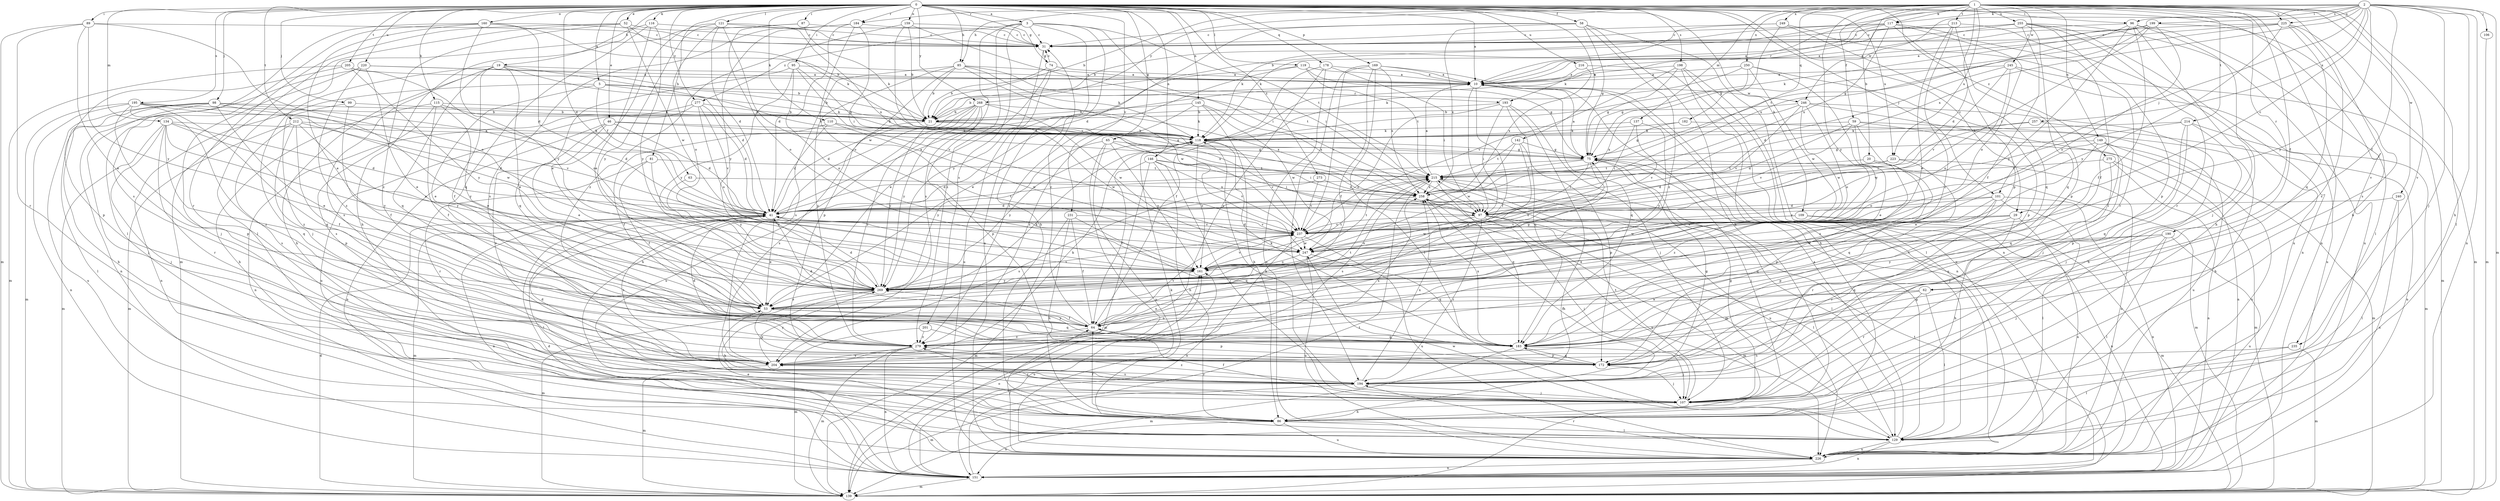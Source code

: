 strict digraph  {
0;
1;
2;
3;
5;
10;
19;
20;
21;
29;
31;
41;
46;
52;
53;
58;
59;
62;
63;
64;
65;
74;
75;
81;
85;
86;
87;
89;
95;
96;
97;
98;
99;
101;
106;
107;
109;
110;
115;
116;
117;
118;
119;
121;
129;
134;
137;
139;
142;
145;
146;
149;
151;
159;
160;
161;
169;
172;
178;
182;
183;
184;
190;
193;
194;
195;
198;
199;
201;
204;
205;
212;
213;
214;
215;
216;
220;
223;
225;
226;
231;
235;
237;
240;
245;
246;
247;
249;
250;
255;
257;
258;
268;
269;
273;
275;
277;
279;
0 -> 3  [label=a];
0 -> 5  [label=a];
0 -> 10  [label=a];
0 -> 19  [label=b];
0 -> 29  [label=c];
0 -> 41  [label=d];
0 -> 46  [label=e];
0 -> 52  [label=e];
0 -> 58  [label=f];
0 -> 65  [label=g];
0 -> 74  [label=g];
0 -> 81  [label=h];
0 -> 85  [label=h];
0 -> 87  [label=i];
0 -> 89  [label=i];
0 -> 95  [label=i];
0 -> 96  [label=i];
0 -> 98  [label=j];
0 -> 99  [label=j];
0 -> 101  [label=j];
0 -> 109  [label=k];
0 -> 110  [label=k];
0 -> 115  [label=k];
0 -> 116  [label=k];
0 -> 119  [label=l];
0 -> 121  [label=l];
0 -> 134  [label=m];
0 -> 142  [label=n];
0 -> 145  [label=n];
0 -> 146  [label=n];
0 -> 159  [label=o];
0 -> 160  [label=o];
0 -> 169  [label=p];
0 -> 178  [label=q];
0 -> 184  [label=r];
0 -> 195  [label=s];
0 -> 198  [label=s];
0 -> 205  [label=t];
0 -> 212  [label=t];
0 -> 216  [label=u];
0 -> 220  [label=u];
0 -> 223  [label=u];
0 -> 231  [label=v];
0 -> 235  [label=v];
0 -> 268  [label=y];
0 -> 273  [label=z];
0 -> 275  [label=z];
0 -> 277  [label=z];
1 -> 20  [label=b];
1 -> 21  [label=b];
1 -> 59  [label=f];
1 -> 62  [label=f];
1 -> 85  [label=h];
1 -> 86  [label=h];
1 -> 117  [label=k];
1 -> 129  [label=l];
1 -> 137  [label=m];
1 -> 149  [label=n];
1 -> 151  [label=n];
1 -> 172  [label=p];
1 -> 182  [label=q];
1 -> 184  [label=r];
1 -> 190  [label=r];
1 -> 213  [label=t];
1 -> 214  [label=t];
1 -> 223  [label=u];
1 -> 225  [label=u];
1 -> 235  [label=v];
1 -> 240  [label=w];
1 -> 245  [label=w];
1 -> 249  [label=x];
1 -> 250  [label=x];
1 -> 255  [label=x];
1 -> 268  [label=y];
1 -> 269  [label=y];
2 -> 21  [label=b];
2 -> 29  [label=c];
2 -> 62  [label=f];
2 -> 86  [label=h];
2 -> 96  [label=i];
2 -> 101  [label=j];
2 -> 106  [label=j];
2 -> 107  [label=j];
2 -> 117  [label=k];
2 -> 139  [label=m];
2 -> 151  [label=n];
2 -> 193  [label=r];
2 -> 199  [label=s];
2 -> 225  [label=u];
2 -> 246  [label=w];
2 -> 257  [label=x];
2 -> 258  [label=x];
2 -> 269  [label=y];
3 -> 31  [label=c];
3 -> 86  [label=h];
3 -> 97  [label=i];
3 -> 201  [label=s];
3 -> 204  [label=s];
3 -> 215  [label=t];
3 -> 226  [label=u];
3 -> 277  [label=z];
3 -> 279  [label=z];
5 -> 21  [label=b];
5 -> 53  [label=e];
5 -> 63  [label=f];
5 -> 118  [label=k];
5 -> 151  [label=n];
5 -> 193  [label=r];
10 -> 21  [label=b];
10 -> 64  [label=f];
10 -> 97  [label=i];
10 -> 183  [label=q];
10 -> 226  [label=u];
10 -> 246  [label=w];
19 -> 10  [label=a];
19 -> 41  [label=d];
19 -> 53  [label=e];
19 -> 64  [label=f];
19 -> 86  [label=h];
19 -> 107  [label=j];
19 -> 183  [label=q];
19 -> 204  [label=s];
19 -> 215  [label=t];
20 -> 172  [label=p];
20 -> 215  [label=t];
20 -> 279  [label=z];
21 -> 118  [label=k];
21 -> 204  [label=s];
21 -> 247  [label=w];
21 -> 269  [label=y];
29 -> 53  [label=e];
29 -> 86  [label=h];
29 -> 194  [label=r];
29 -> 226  [label=u];
29 -> 237  [label=v];
29 -> 247  [label=w];
31 -> 74  [label=g];
31 -> 269  [label=y];
41 -> 10  [label=a];
41 -> 53  [label=e];
41 -> 129  [label=l];
41 -> 139  [label=m];
41 -> 151  [label=n];
41 -> 204  [label=s];
41 -> 215  [label=t];
41 -> 237  [label=v];
46 -> 41  [label=d];
46 -> 53  [label=e];
46 -> 118  [label=k];
46 -> 151  [label=n];
46 -> 204  [label=s];
46 -> 258  [label=x];
52 -> 31  [label=c];
52 -> 118  [label=k];
52 -> 139  [label=m];
52 -> 194  [label=r];
52 -> 247  [label=w];
52 -> 279  [label=z];
53 -> 64  [label=f];
53 -> 118  [label=k];
53 -> 172  [label=p];
53 -> 183  [label=q];
58 -> 31  [label=c];
58 -> 41  [label=d];
58 -> 75  [label=g];
58 -> 86  [label=h];
58 -> 151  [label=n];
58 -> 258  [label=x];
58 -> 279  [label=z];
59 -> 41  [label=d];
59 -> 53  [label=e];
59 -> 118  [label=k];
59 -> 151  [label=n];
59 -> 226  [label=u];
59 -> 237  [label=v];
59 -> 279  [label=z];
62 -> 53  [label=e];
62 -> 64  [label=f];
62 -> 129  [label=l];
62 -> 194  [label=r];
62 -> 279  [label=z];
63 -> 161  [label=o];
63 -> 258  [label=x];
64 -> 31  [label=c];
64 -> 41  [label=d];
64 -> 183  [label=q];
64 -> 215  [label=t];
64 -> 237  [label=v];
64 -> 279  [label=z];
65 -> 75  [label=g];
65 -> 97  [label=i];
65 -> 151  [label=n];
65 -> 161  [label=o];
65 -> 226  [label=u];
65 -> 269  [label=y];
74 -> 10  [label=a];
74 -> 21  [label=b];
74 -> 31  [label=c];
74 -> 53  [label=e];
74 -> 226  [label=u];
75 -> 10  [label=a];
75 -> 41  [label=d];
75 -> 97  [label=i];
75 -> 107  [label=j];
75 -> 139  [label=m];
75 -> 161  [label=o];
75 -> 215  [label=t];
81 -> 64  [label=f];
81 -> 194  [label=r];
81 -> 215  [label=t];
81 -> 269  [label=y];
85 -> 10  [label=a];
85 -> 21  [label=b];
85 -> 118  [label=k];
85 -> 172  [label=p];
85 -> 204  [label=s];
85 -> 215  [label=t];
85 -> 247  [label=w];
85 -> 279  [label=z];
86 -> 64  [label=f];
86 -> 129  [label=l];
86 -> 151  [label=n];
86 -> 226  [label=u];
87 -> 31  [label=c];
87 -> 118  [label=k];
87 -> 129  [label=l];
87 -> 161  [label=o];
89 -> 31  [label=c];
89 -> 53  [label=e];
89 -> 139  [label=m];
89 -> 161  [label=o];
89 -> 194  [label=r];
89 -> 269  [label=y];
95 -> 10  [label=a];
95 -> 75  [label=g];
95 -> 161  [label=o];
95 -> 183  [label=q];
95 -> 237  [label=v];
95 -> 269  [label=y];
96 -> 31  [label=c];
96 -> 64  [label=f];
96 -> 86  [label=h];
96 -> 107  [label=j];
96 -> 129  [label=l];
96 -> 258  [label=x];
96 -> 269  [label=y];
97 -> 107  [label=j];
97 -> 129  [label=l];
97 -> 139  [label=m];
97 -> 161  [label=o];
97 -> 194  [label=r];
97 -> 237  [label=v];
98 -> 21  [label=b];
98 -> 41  [label=d];
98 -> 53  [label=e];
98 -> 86  [label=h];
98 -> 107  [label=j];
98 -> 129  [label=l];
98 -> 226  [label=u];
98 -> 269  [label=y];
99 -> 21  [label=b];
99 -> 64  [label=f];
99 -> 279  [label=z];
101 -> 41  [label=d];
101 -> 129  [label=l];
101 -> 151  [label=n];
101 -> 172  [label=p];
101 -> 183  [label=q];
101 -> 194  [label=r];
101 -> 237  [label=v];
106 -> 139  [label=m];
107 -> 64  [label=f];
107 -> 75  [label=g];
107 -> 86  [label=h];
107 -> 118  [label=k];
107 -> 215  [label=t];
107 -> 279  [label=z];
109 -> 139  [label=m];
109 -> 151  [label=n];
109 -> 237  [label=v];
109 -> 247  [label=w];
110 -> 41  [label=d];
110 -> 64  [label=f];
110 -> 75  [label=g];
110 -> 118  [label=k];
110 -> 247  [label=w];
115 -> 21  [label=b];
115 -> 53  [label=e];
115 -> 64  [label=f];
115 -> 86  [label=h];
115 -> 118  [label=k];
115 -> 204  [label=s];
116 -> 31  [label=c];
116 -> 53  [label=e];
116 -> 86  [label=h];
116 -> 183  [label=q];
116 -> 269  [label=y];
117 -> 10  [label=a];
117 -> 21  [label=b];
117 -> 31  [label=c];
117 -> 41  [label=d];
117 -> 64  [label=f];
117 -> 118  [label=k];
117 -> 161  [label=o];
117 -> 258  [label=x];
118 -> 75  [label=g];
118 -> 161  [label=o];
118 -> 237  [label=v];
118 -> 269  [label=y];
119 -> 10  [label=a];
119 -> 53  [label=e];
119 -> 75  [label=g];
119 -> 215  [label=t];
119 -> 279  [label=z];
121 -> 31  [label=c];
121 -> 41  [label=d];
121 -> 53  [label=e];
121 -> 161  [label=o];
121 -> 247  [label=w];
121 -> 258  [label=x];
121 -> 269  [label=y];
129 -> 10  [label=a];
129 -> 53  [label=e];
129 -> 75  [label=g];
129 -> 118  [label=k];
129 -> 151  [label=n];
129 -> 226  [label=u];
129 -> 247  [label=w];
129 -> 258  [label=x];
134 -> 41  [label=d];
134 -> 107  [label=j];
134 -> 118  [label=k];
134 -> 139  [label=m];
134 -> 161  [label=o];
134 -> 183  [label=q];
134 -> 194  [label=r];
134 -> 269  [label=y];
137 -> 97  [label=i];
137 -> 118  [label=k];
137 -> 237  [label=v];
137 -> 269  [label=y];
139 -> 41  [label=d];
139 -> 161  [label=o];
139 -> 215  [label=t];
142 -> 53  [label=e];
142 -> 75  [label=g];
142 -> 172  [label=p];
142 -> 215  [label=t];
142 -> 247  [label=w];
145 -> 21  [label=b];
145 -> 86  [label=h];
145 -> 118  [label=k];
145 -> 247  [label=w];
145 -> 258  [label=x];
145 -> 279  [label=z];
146 -> 64  [label=f];
146 -> 86  [label=h];
146 -> 97  [label=i];
146 -> 107  [label=j];
146 -> 139  [label=m];
146 -> 215  [label=t];
146 -> 237  [label=v];
149 -> 53  [label=e];
149 -> 75  [label=g];
149 -> 139  [label=m];
149 -> 161  [label=o];
149 -> 183  [label=q];
149 -> 226  [label=u];
151 -> 41  [label=d];
151 -> 139  [label=m];
151 -> 161  [label=o];
151 -> 215  [label=t];
159 -> 21  [label=b];
159 -> 31  [label=c];
159 -> 97  [label=i];
159 -> 237  [label=v];
159 -> 279  [label=z];
160 -> 21  [label=b];
160 -> 31  [label=c];
160 -> 41  [label=d];
160 -> 53  [label=e];
160 -> 129  [label=l];
160 -> 204  [label=s];
160 -> 269  [label=y];
161 -> 215  [label=t];
161 -> 237  [label=v];
161 -> 269  [label=y];
169 -> 10  [label=a];
169 -> 64  [label=f];
169 -> 129  [label=l];
169 -> 151  [label=n];
169 -> 194  [label=r];
169 -> 237  [label=v];
169 -> 258  [label=x];
172 -> 107  [label=j];
172 -> 183  [label=q];
178 -> 10  [label=a];
178 -> 64  [label=f];
178 -> 97  [label=i];
178 -> 226  [label=u];
178 -> 279  [label=z];
182 -> 75  [label=g];
182 -> 86  [label=h];
182 -> 118  [label=k];
183 -> 107  [label=j];
183 -> 118  [label=k];
183 -> 139  [label=m];
183 -> 172  [label=p];
183 -> 258  [label=x];
183 -> 269  [label=y];
184 -> 31  [label=c];
184 -> 41  [label=d];
184 -> 97  [label=i];
184 -> 161  [label=o];
184 -> 204  [label=s];
184 -> 269  [label=y];
190 -> 107  [label=j];
190 -> 129  [label=l];
190 -> 183  [label=q];
190 -> 226  [label=u];
190 -> 247  [label=w];
190 -> 269  [label=y];
193 -> 21  [label=b];
193 -> 97  [label=i];
193 -> 107  [label=j];
193 -> 161  [label=o];
193 -> 183  [label=q];
193 -> 194  [label=r];
194 -> 41  [label=d];
194 -> 75  [label=g];
194 -> 107  [label=j];
194 -> 139  [label=m];
194 -> 204  [label=s];
194 -> 258  [label=x];
194 -> 279  [label=z];
195 -> 21  [label=b];
195 -> 139  [label=m];
195 -> 151  [label=n];
195 -> 172  [label=p];
195 -> 183  [label=q];
195 -> 237  [label=v];
195 -> 247  [label=w];
195 -> 279  [label=z];
198 -> 10  [label=a];
198 -> 75  [label=g];
198 -> 86  [label=h];
198 -> 129  [label=l];
198 -> 226  [label=u];
198 -> 237  [label=v];
199 -> 10  [label=a];
199 -> 31  [label=c];
199 -> 75  [label=g];
199 -> 97  [label=i];
199 -> 118  [label=k];
199 -> 161  [label=o];
199 -> 204  [label=s];
201 -> 139  [label=m];
201 -> 172  [label=p];
201 -> 279  [label=z];
204 -> 118  [label=k];
204 -> 139  [label=m];
204 -> 161  [label=o];
204 -> 194  [label=r];
204 -> 258  [label=x];
204 -> 269  [label=y];
205 -> 10  [label=a];
205 -> 139  [label=m];
205 -> 161  [label=o];
205 -> 172  [label=p];
205 -> 269  [label=y];
212 -> 41  [label=d];
212 -> 64  [label=f];
212 -> 118  [label=k];
212 -> 139  [label=m];
212 -> 172  [label=p];
212 -> 204  [label=s];
212 -> 269  [label=y];
213 -> 31  [label=c];
213 -> 53  [label=e];
213 -> 172  [label=p];
213 -> 226  [label=u];
213 -> 279  [label=z];
214 -> 107  [label=j];
214 -> 118  [label=k];
214 -> 139  [label=m];
214 -> 172  [label=p];
214 -> 183  [label=q];
214 -> 237  [label=v];
215 -> 10  [label=a];
215 -> 129  [label=l];
215 -> 183  [label=q];
215 -> 204  [label=s];
215 -> 226  [label=u];
215 -> 258  [label=x];
216 -> 10  [label=a];
216 -> 129  [label=l];
216 -> 258  [label=x];
220 -> 10  [label=a];
220 -> 21  [label=b];
220 -> 53  [label=e];
220 -> 107  [label=j];
220 -> 151  [label=n];
220 -> 279  [label=z];
223 -> 41  [label=d];
223 -> 183  [label=q];
223 -> 215  [label=t];
223 -> 226  [label=u];
225 -> 10  [label=a];
225 -> 31  [label=c];
225 -> 139  [label=m];
225 -> 183  [label=q];
225 -> 204  [label=s];
225 -> 215  [label=t];
225 -> 269  [label=y];
226 -> 64  [label=f];
226 -> 151  [label=n];
226 -> 194  [label=r];
231 -> 64  [label=f];
231 -> 86  [label=h];
231 -> 139  [label=m];
231 -> 183  [label=q];
231 -> 237  [label=v];
235 -> 129  [label=l];
235 -> 139  [label=m];
235 -> 204  [label=s];
237 -> 41  [label=d];
237 -> 151  [label=n];
237 -> 226  [label=u];
237 -> 247  [label=w];
240 -> 97  [label=i];
240 -> 129  [label=l];
240 -> 226  [label=u];
245 -> 10  [label=a];
245 -> 41  [label=d];
245 -> 139  [label=m];
245 -> 161  [label=o];
245 -> 226  [label=u];
245 -> 237  [label=v];
246 -> 21  [label=b];
246 -> 86  [label=h];
246 -> 107  [label=j];
246 -> 161  [label=o];
246 -> 237  [label=v];
246 -> 247  [label=w];
246 -> 258  [label=x];
247 -> 161  [label=o];
247 -> 183  [label=q];
247 -> 215  [label=t];
247 -> 226  [label=u];
249 -> 31  [label=c];
249 -> 75  [label=g];
249 -> 118  [label=k];
249 -> 183  [label=q];
249 -> 194  [label=r];
250 -> 10  [label=a];
250 -> 75  [label=g];
250 -> 118  [label=k];
250 -> 172  [label=p];
250 -> 247  [label=w];
250 -> 269  [label=y];
255 -> 10  [label=a];
255 -> 31  [label=c];
255 -> 64  [label=f];
255 -> 118  [label=k];
255 -> 151  [label=n];
255 -> 172  [label=p];
255 -> 183  [label=q];
255 -> 194  [label=r];
255 -> 226  [label=u];
257 -> 97  [label=i];
257 -> 118  [label=k];
257 -> 151  [label=n];
258 -> 41  [label=d];
258 -> 86  [label=h];
258 -> 97  [label=i];
258 -> 226  [label=u];
268 -> 21  [label=b];
268 -> 41  [label=d];
268 -> 86  [label=h];
268 -> 172  [label=p];
268 -> 226  [label=u];
268 -> 247  [label=w];
268 -> 258  [label=x];
268 -> 269  [label=y];
268 -> 279  [label=z];
269 -> 41  [label=d];
269 -> 53  [label=e];
269 -> 75  [label=g];
269 -> 86  [label=h];
269 -> 139  [label=m];
269 -> 237  [label=v];
273 -> 204  [label=s];
273 -> 237  [label=v];
273 -> 258  [label=x];
275 -> 107  [label=j];
275 -> 139  [label=m];
275 -> 151  [label=n];
275 -> 215  [label=t];
277 -> 21  [label=b];
277 -> 41  [label=d];
277 -> 151  [label=n];
277 -> 161  [label=o];
277 -> 226  [label=u];
277 -> 237  [label=v];
279 -> 41  [label=d];
279 -> 139  [label=m];
279 -> 151  [label=n];
279 -> 204  [label=s];
}
